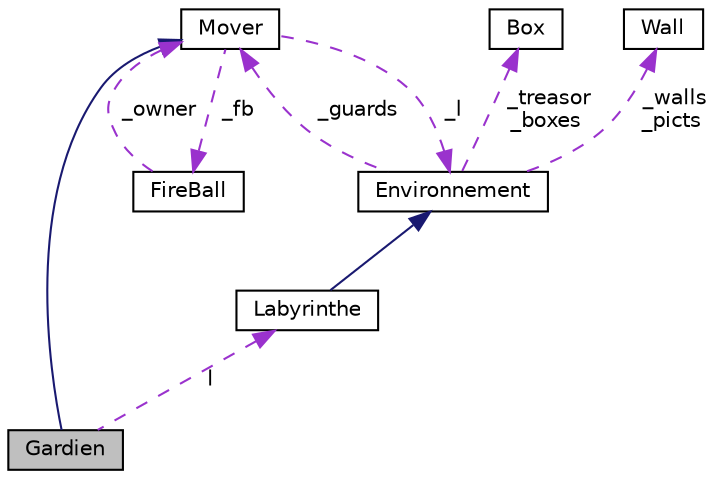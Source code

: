 digraph "Gardien"
{
  edge [fontname="Helvetica",fontsize="10",labelfontname="Helvetica",labelfontsize="10"];
  node [fontname="Helvetica",fontsize="10",shape=record];
  Node2 [label="Gardien",height=0.2,width=0.4,color="black", fillcolor="grey75", style="filled", fontcolor="black"];
  Node3 -> Node2 [dir="back",color="midnightblue",fontsize="10",style="solid",fontname="Helvetica"];
  Node3 [label="Mover",height=0.2,width=0.4,color="black", fillcolor="white", style="filled",URL="$classMover.html"];
  Node4 -> Node3 [dir="back",color="darkorchid3",fontsize="10",style="dashed",label=" _fb" ,fontname="Helvetica"];
  Node4 [label="FireBall",height=0.2,width=0.4,color="black", fillcolor="white", style="filled",URL="$classFireBall.html"];
  Node3 -> Node4 [dir="back",color="darkorchid3",fontsize="10",style="dashed",label=" _owner" ,fontname="Helvetica"];
  Node5 -> Node3 [dir="back",color="darkorchid3",fontsize="10",style="dashed",label=" _l" ,fontname="Helvetica"];
  Node5 [label="Environnement",height=0.2,width=0.4,color="black", fillcolor="white", style="filled",URL="$classEnvironnement.html"];
  Node6 -> Node5 [dir="back",color="darkorchid3",fontsize="10",style="dashed",label=" _treasor\n_boxes" ,fontname="Helvetica"];
  Node6 [label="Box",height=0.2,width=0.4,color="black", fillcolor="white", style="filled",URL="$structBox.html"];
  Node7 -> Node5 [dir="back",color="darkorchid3",fontsize="10",style="dashed",label=" _walls\n_picts" ,fontname="Helvetica"];
  Node7 [label="Wall",height=0.2,width=0.4,color="black", fillcolor="white", style="filled",URL="$structWall.html"];
  Node3 -> Node5 [dir="back",color="darkorchid3",fontsize="10",style="dashed",label=" _guards" ,fontname="Helvetica"];
  Node8 -> Node2 [dir="back",color="darkorchid3",fontsize="10",style="dashed",label=" l" ,fontname="Helvetica"];
  Node8 [label="Labyrinthe",height=0.2,width=0.4,color="black", fillcolor="white", style="filled",URL="$classLabyrinthe.html"];
  Node5 -> Node8 [dir="back",color="midnightblue",fontsize="10",style="solid",fontname="Helvetica"];
}
